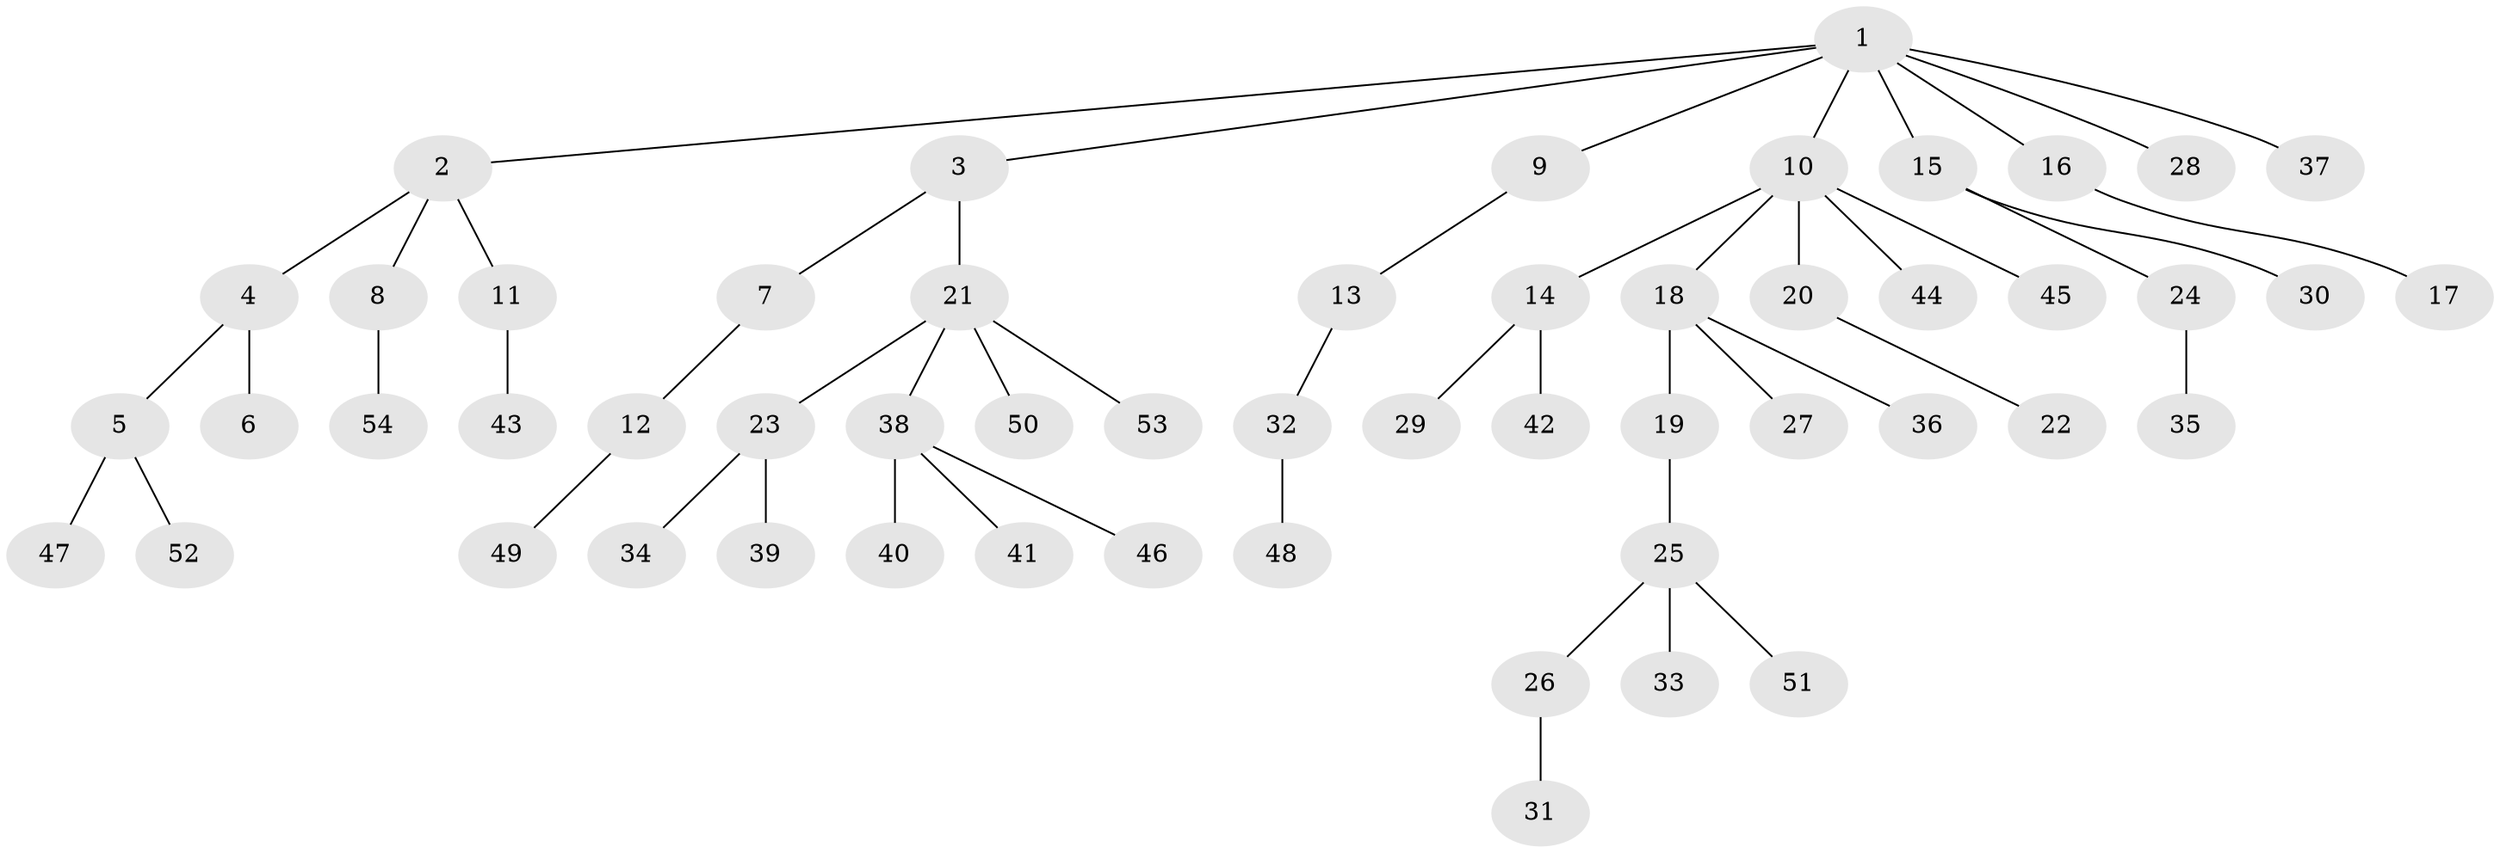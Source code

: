 // coarse degree distribution, {12: 0.027777777777777776, 4: 0.08333333333333333, 3: 0.08333333333333333, 2: 0.2222222222222222, 1: 0.5833333333333334}
// Generated by graph-tools (version 1.1) at 2025/42/03/06/25 10:42:04]
// undirected, 54 vertices, 53 edges
graph export_dot {
graph [start="1"]
  node [color=gray90,style=filled];
  1;
  2;
  3;
  4;
  5;
  6;
  7;
  8;
  9;
  10;
  11;
  12;
  13;
  14;
  15;
  16;
  17;
  18;
  19;
  20;
  21;
  22;
  23;
  24;
  25;
  26;
  27;
  28;
  29;
  30;
  31;
  32;
  33;
  34;
  35;
  36;
  37;
  38;
  39;
  40;
  41;
  42;
  43;
  44;
  45;
  46;
  47;
  48;
  49;
  50;
  51;
  52;
  53;
  54;
  1 -- 2;
  1 -- 3;
  1 -- 9;
  1 -- 10;
  1 -- 15;
  1 -- 16;
  1 -- 28;
  1 -- 37;
  2 -- 4;
  2 -- 8;
  2 -- 11;
  3 -- 7;
  3 -- 21;
  4 -- 5;
  4 -- 6;
  5 -- 47;
  5 -- 52;
  7 -- 12;
  8 -- 54;
  9 -- 13;
  10 -- 14;
  10 -- 18;
  10 -- 20;
  10 -- 44;
  10 -- 45;
  11 -- 43;
  12 -- 49;
  13 -- 32;
  14 -- 29;
  14 -- 42;
  15 -- 24;
  15 -- 30;
  16 -- 17;
  18 -- 19;
  18 -- 27;
  18 -- 36;
  19 -- 25;
  20 -- 22;
  21 -- 23;
  21 -- 38;
  21 -- 50;
  21 -- 53;
  23 -- 34;
  23 -- 39;
  24 -- 35;
  25 -- 26;
  25 -- 33;
  25 -- 51;
  26 -- 31;
  32 -- 48;
  38 -- 40;
  38 -- 41;
  38 -- 46;
}
